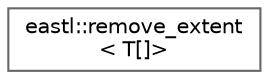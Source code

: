 digraph "类继承关系图"
{
 // LATEX_PDF_SIZE
  bgcolor="transparent";
  edge [fontname=Helvetica,fontsize=10,labelfontname=Helvetica,labelfontsize=10];
  node [fontname=Helvetica,fontsize=10,shape=box,height=0.2,width=0.4];
  rankdir="LR";
  Node0 [id="Node000000",label="eastl::remove_extent\l\< T[]\>",height=0.2,width=0.4,color="grey40", fillcolor="white", style="filled",URL="$structeastl_1_1remove__extent_3_01_t_0f_0e_4.html",tooltip=" "];
}
